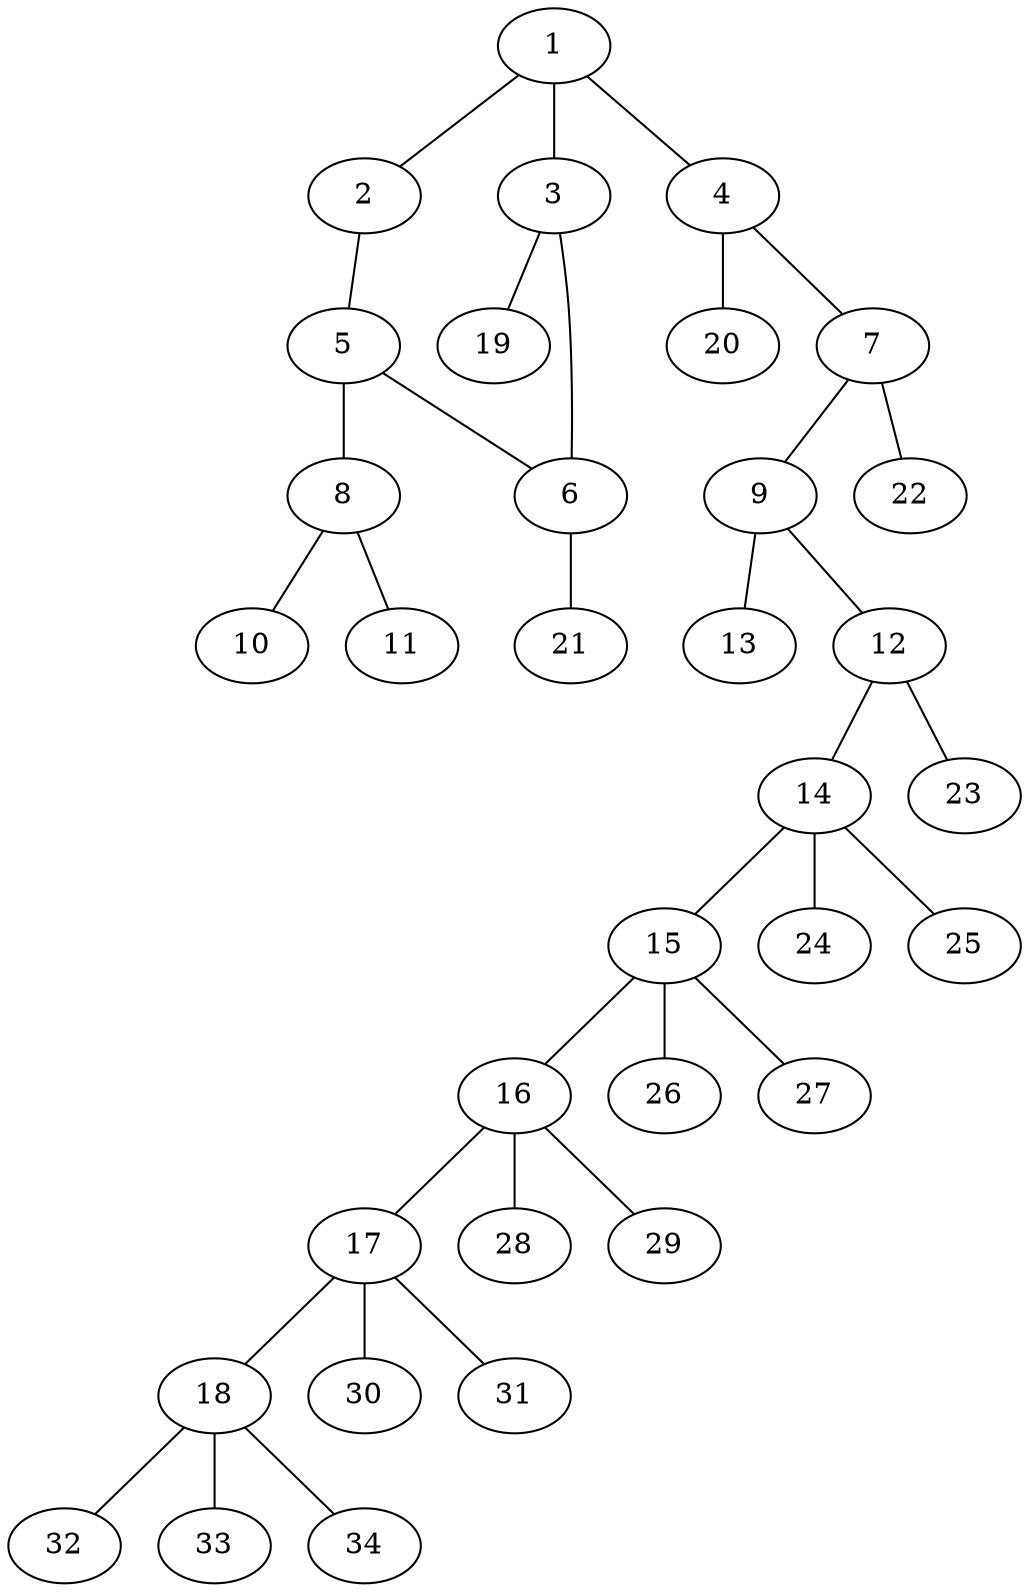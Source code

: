 graph molecule_2916 {
	1	 [chem=C];
	2	 [chem=O];
	1 -- 2	 [valence=1];
	3	 [chem=C];
	1 -- 3	 [valence=2];
	4	 [chem=C];
	1 -- 4	 [valence=1];
	5	 [chem=C];
	2 -- 5	 [valence=1];
	6	 [chem=C];
	3 -- 6	 [valence=1];
	19	 [chem=H];
	3 -- 19	 [valence=1];
	7	 [chem=C];
	4 -- 7	 [valence=2];
	20	 [chem=H];
	4 -- 20	 [valence=1];
	5 -- 6	 [valence=2];
	8	 [chem=N];
	5 -- 8	 [valence=1];
	21	 [chem=H];
	6 -- 21	 [valence=1];
	9	 [chem=C];
	7 -- 9	 [valence=1];
	22	 [chem=H];
	7 -- 22	 [valence=1];
	10	 [chem=O];
	8 -- 10	 [valence=2];
	11	 [chem=O];
	8 -- 11	 [valence=1];
	12	 [chem=N];
	9 -- 12	 [valence=1];
	13	 [chem=O];
	9 -- 13	 [valence=2];
	14	 [chem=C];
	12 -- 14	 [valence=1];
	23	 [chem=H];
	12 -- 23	 [valence=1];
	15	 [chem=C];
	14 -- 15	 [valence=1];
	24	 [chem=H];
	14 -- 24	 [valence=1];
	25	 [chem=H];
	14 -- 25	 [valence=1];
	16	 [chem=C];
	15 -- 16	 [valence=1];
	26	 [chem=H];
	15 -- 26	 [valence=1];
	27	 [chem=H];
	15 -- 27	 [valence=1];
	17	 [chem=C];
	16 -- 17	 [valence=1];
	28	 [chem=H];
	16 -- 28	 [valence=1];
	29	 [chem=H];
	16 -- 29	 [valence=1];
	18	 [chem=C];
	17 -- 18	 [valence=1];
	30	 [chem=H];
	17 -- 30	 [valence=1];
	31	 [chem=H];
	17 -- 31	 [valence=1];
	32	 [chem=H];
	18 -- 32	 [valence=1];
	33	 [chem=H];
	18 -- 33	 [valence=1];
	34	 [chem=H];
	18 -- 34	 [valence=1];
}
